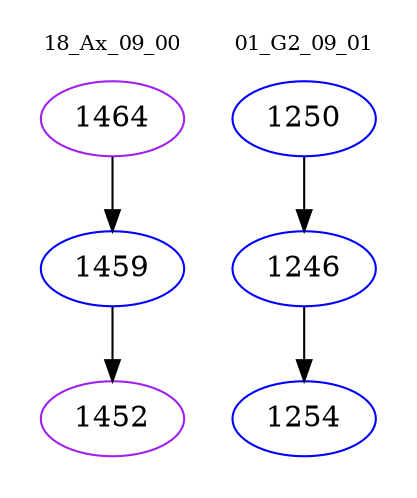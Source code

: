 digraph{
subgraph cluster_0 {
color = white
label = "18_Ax_09_00";
fontsize=10;
T0_1464 [label="1464", color="purple"]
T0_1464 -> T0_1459 [color="black"]
T0_1459 [label="1459", color="blue"]
T0_1459 -> T0_1452 [color="black"]
T0_1452 [label="1452", color="purple"]
}
subgraph cluster_1 {
color = white
label = "01_G2_09_01";
fontsize=10;
T1_1250 [label="1250", color="blue"]
T1_1250 -> T1_1246 [color="black"]
T1_1246 [label="1246", color="blue"]
T1_1246 -> T1_1254 [color="black"]
T1_1254 [label="1254", color="blue"]
}
}

